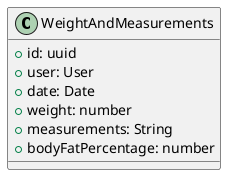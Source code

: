@startuml

class WeightAndMeasurements {
    + id: uuid
    + user: User
    + date: Date
    + weight: number
    + measurements: String
    + bodyFatPercentage: number

}


@enduml
